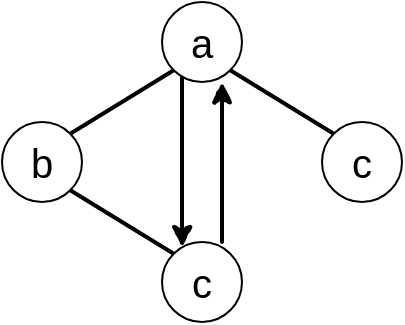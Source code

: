 <mxfile version="12.6.8" type="device"><diagram id="DXPcCs-rt6fdyCKiChXh" name="第 1 页"><mxGraphModel dx="1426" dy="803" grid="1" gridSize="10" guides="1" tooltips="1" connect="1" arrows="1" fold="1" page="1" pageScale="1" pageWidth="827" pageHeight="1169" math="0" shadow="0"><root><mxCell id="0"/><mxCell id="1" parent="0"/><mxCell id="WdAJZEfAUlYT4FtZgHpO-16" value="" style="edgeStyle=orthogonalEdgeStyle;curved=1;comic=1;jumpStyle=none;orthogonalLoop=1;jettySize=auto;html=1;strokeWidth=2;" edge="1" parent="1" source="TtJX3NET0KKpPKqGwmz1-81" target="WdAJZEfAUlYT4FtZgHpO-15"><mxGeometry relative="1" as="geometry"><Array as="points"><mxPoint x="390" y="230"/><mxPoint x="390" y="230"/></Array></mxGeometry></mxCell><mxCell id="TtJX3NET0KKpPKqGwmz1-81" value="&lt;font style=&quot;font-size: 20px&quot;&gt;a&lt;/font&gt;" style="ellipse;whiteSpace=wrap;html=1;aspect=fixed;" parent="1" vertex="1"><mxGeometry x="380" y="160" width="40" height="40" as="geometry"/></mxCell><mxCell id="TtJX3NET0KKpPKqGwmz1-84" value="&lt;font style=&quot;font-size: 20px&quot;&gt;c&lt;/font&gt;" style="ellipse;whiteSpace=wrap;html=1;aspect=fixed;" parent="1" vertex="1"><mxGeometry x="460" y="220" width="40" height="40" as="geometry"/></mxCell><mxCell id="TtJX3NET0KKpPKqGwmz1-82" value="&lt;font style=&quot;font-size: 20px&quot;&gt;b&lt;/font&gt;" style="ellipse;whiteSpace=wrap;html=1;aspect=fixed;" parent="1" vertex="1"><mxGeometry x="300" y="220" width="40" height="40" as="geometry"/></mxCell><mxCell id="WdAJZEfAUlYT4FtZgHpO-15" value="&lt;font style=&quot;font-size: 20px&quot;&gt;c&lt;/font&gt;" style="ellipse;whiteSpace=wrap;html=1;aspect=fixed;" vertex="1" parent="1"><mxGeometry x="380" y="280" width="40" height="40" as="geometry"/></mxCell><mxCell id="WdAJZEfAUlYT4FtZgHpO-17" value="" style="endArrow=none;html=1;strokeWidth=2;exitX=1;exitY=0;exitDx=0;exitDy=0;entryX=0;entryY=1;entryDx=0;entryDy=0;" edge="1" parent="1" source="TtJX3NET0KKpPKqGwmz1-82" target="TtJX3NET0KKpPKqGwmz1-81"><mxGeometry width="50" height="50" relative="1" as="geometry"><mxPoint x="340" y="220" as="sourcePoint"/><mxPoint x="380" y="180" as="targetPoint"/></mxGeometry></mxCell><mxCell id="WdAJZEfAUlYT4FtZgHpO-18" value="" style="endArrow=none;html=1;strokeWidth=2;exitX=0;exitY=0;exitDx=0;exitDy=0;entryX=1;entryY=1;entryDx=0;entryDy=0;" edge="1" parent="1" source="TtJX3NET0KKpPKqGwmz1-84" target="TtJX3NET0KKpPKqGwmz1-81"><mxGeometry width="50" height="50" relative="1" as="geometry"><mxPoint x="471.718" y="160.002" as="sourcePoint"/><mxPoint x="430" y="200" as="targetPoint"/></mxGeometry></mxCell><mxCell id="WdAJZEfAUlYT4FtZgHpO-19" value="" style="edgeStyle=orthogonalEdgeStyle;curved=1;comic=1;jumpStyle=none;orthogonalLoop=1;jettySize=auto;html=1;strokeWidth=2;" edge="1" parent="1"><mxGeometry relative="1" as="geometry"><mxPoint x="410" y="280" as="sourcePoint"/><mxPoint x="410" y="200" as="targetPoint"/><Array as="points"><mxPoint x="410" y="260"/><mxPoint x="410" y="260"/></Array></mxGeometry></mxCell><mxCell id="WdAJZEfAUlYT4FtZgHpO-20" value="" style="endArrow=none;html=1;strokeWidth=2;exitX=1;exitY=1;exitDx=0;exitDy=0;entryX=0;entryY=0;entryDx=0;entryDy=0;" edge="1" parent="1" source="TtJX3NET0KKpPKqGwmz1-82" target="WdAJZEfAUlYT4FtZgHpO-15"><mxGeometry width="50" height="50" relative="1" as="geometry"><mxPoint x="300.002" y="311.718" as="sourcePoint"/><mxPoint x="351.718" y="280.002" as="targetPoint"/></mxGeometry></mxCell></root></mxGraphModel></diagram></mxfile>